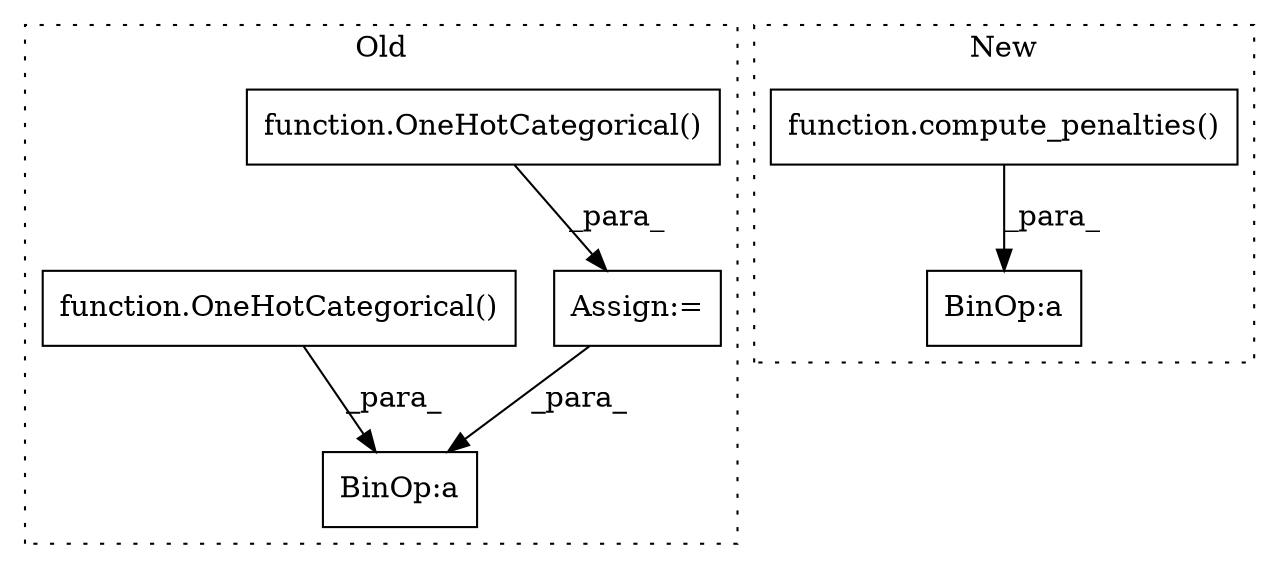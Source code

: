 digraph G {
subgraph cluster0 {
1 [label="function.OneHotCategorical()" a="75" s="3975" l="75" shape="box"];
4 [label="BinOp:a" a="82" s="4124" l="3" shape="box"];
5 [label="function.OneHotCategorical()" a="75" s="3914" l="36" shape="box"];
6 [label="Assign:=" a="68" s="3972" l="3" shape="box"];
label = "Old";
style="dotted";
}
subgraph cluster1 {
2 [label="function.compute_penalties()" a="75" s="4172,4204" l="18,109" shape="box"];
3 [label="BinOp:a" a="82" s="4339" l="3" shape="box"];
label = "New";
style="dotted";
}
1 -> 6 [label="_para_"];
2 -> 3 [label="_para_"];
5 -> 4 [label="_para_"];
6 -> 4 [label="_para_"];
}